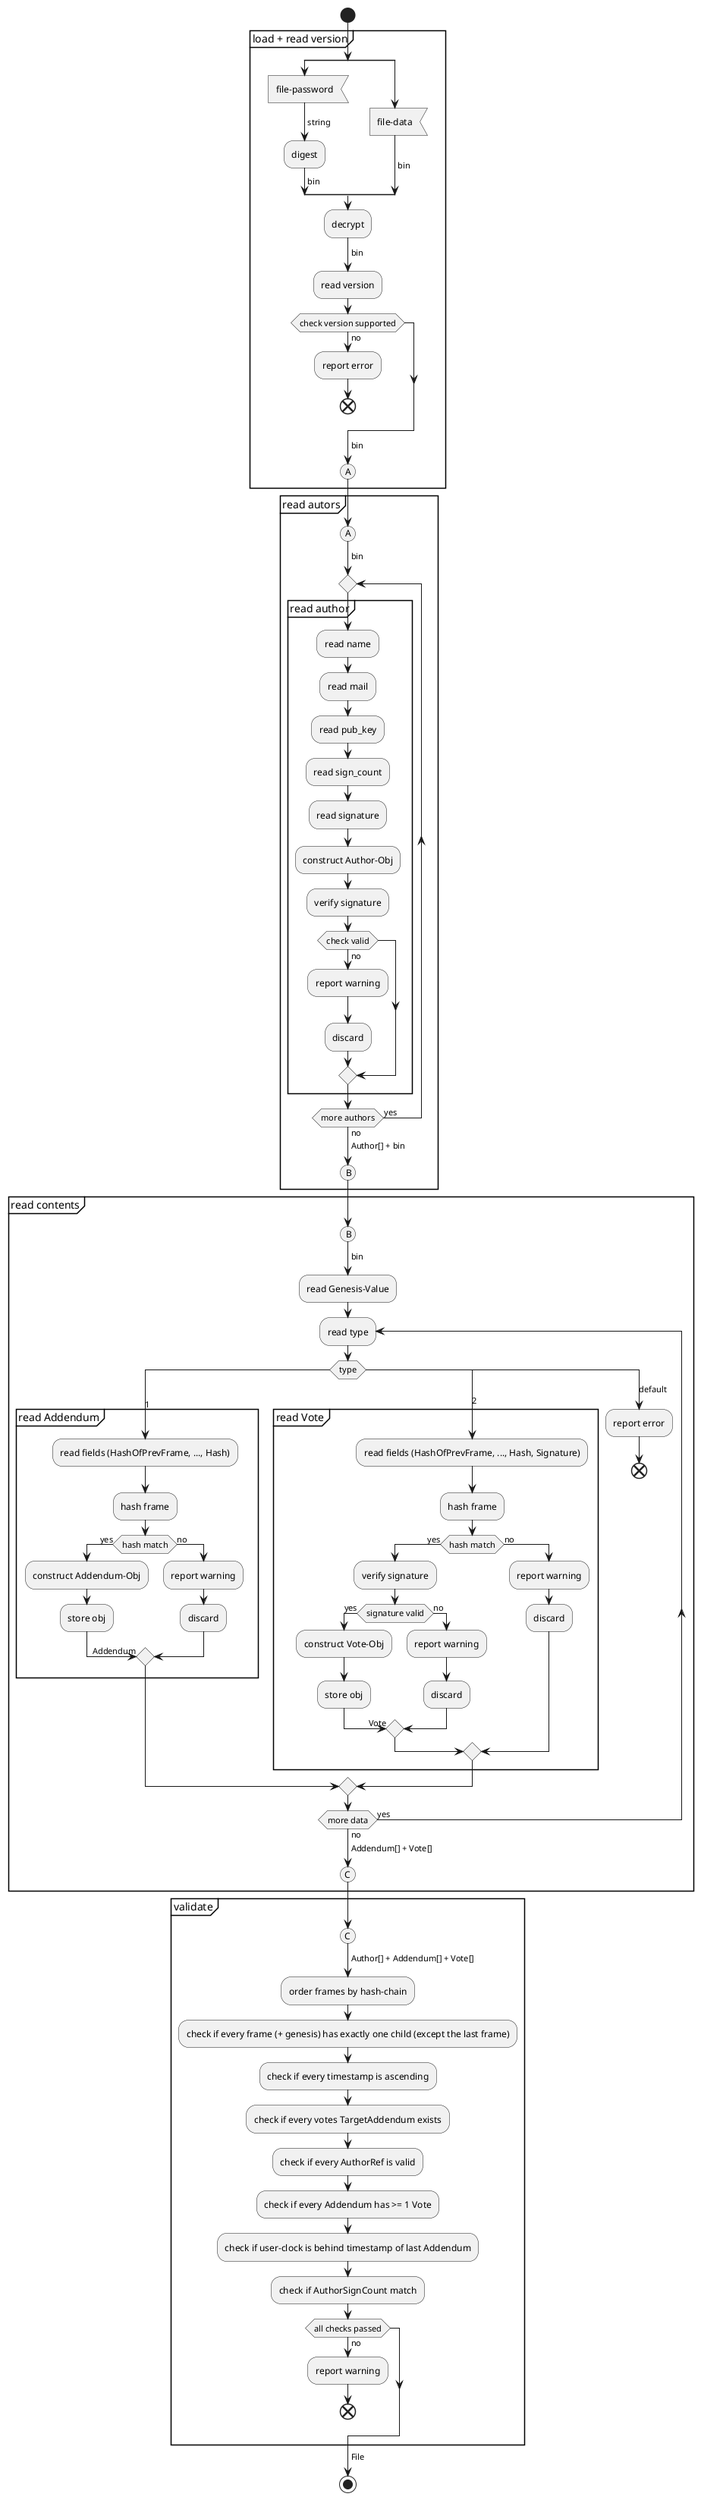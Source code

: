 @startuml

skinparam linetype ortho

start

group "load + read version"
    split
        :file-password<
        -> string;
        :digest;
        -> bin;
    split again
        :file-data<
        -> bin;
    end split
    :decrypt;
    -> bin;

    :read version;
    if (check version supported) then (no)
        :report error;
        end
    endif

    -> bin;
    (A)
end group

group "read autors"
    (A)
    -> bin;
    repeat
    group "read author"
        :read name;
        :read mail;
        :read pub_key;
        :read sign_count;
        :read signature;
        :construct Author-Obj;
        :verify signature;
        if (check valid) then (no)
            :report warning;
            :discard;
        endif
    end group
    repeat while (more authors) is (yes) not (no)
    -> Author[] + bin;
    (B)
end group

group "read contents"
    (B)
    -> bin;
    :read Genesis-Value;
    repeat :read type;

    switch (type)
    case (1)
    group "read Addendum"
        :read fields (HashOfPrevFrame, ..., Hash);
        :hash frame;
        if (hash match) then (yes)
            :construct Addendum-Obj;
            :store obj;
            -> Addendum;
        else (no)
            :report warning;
            :discard;
        endif
    end group

    case (2)
    group "read Vote"
        :read fields (HashOfPrevFrame, ..., Hash, Signature);
        :hash frame;
        if (hash match) then (yes)
            :verify signature;
            if (signature valid) then (yes)
                :construct Vote-Obj;
                :store obj;
                -> Vote;
            else (no)
                :report warning;
                :discard;
            endif
        else (no)
            :report warning;
            :discard;
        endif
    end group

    case (default)
        :report error;
        end
    endswitch
    repeat while (more data) is (yes) not (no)
    -> Addendum[] + Vote[];
    (C)
end group

group "validate"
    (C)
    -> Author[] + Addendum[] + Vote[];
    :order frames by hash-chain;

    :check if every frame (+ genesis) has exactly one child (except the last frame);
    :check if every timestamp is ascending;
    :check if every votes TargetAddendum exists;
    :check if every AuthorRef is valid;
    :check if every Addendum has >= 1 Vote;
    :check if user-clock is behind timestamp of last Addendum;
    :check if AuthorSignCount match;

    if (all checks passed) then (no)
        :report warning;
        end
    endif

    -> File;
end group

stop

@enduml
